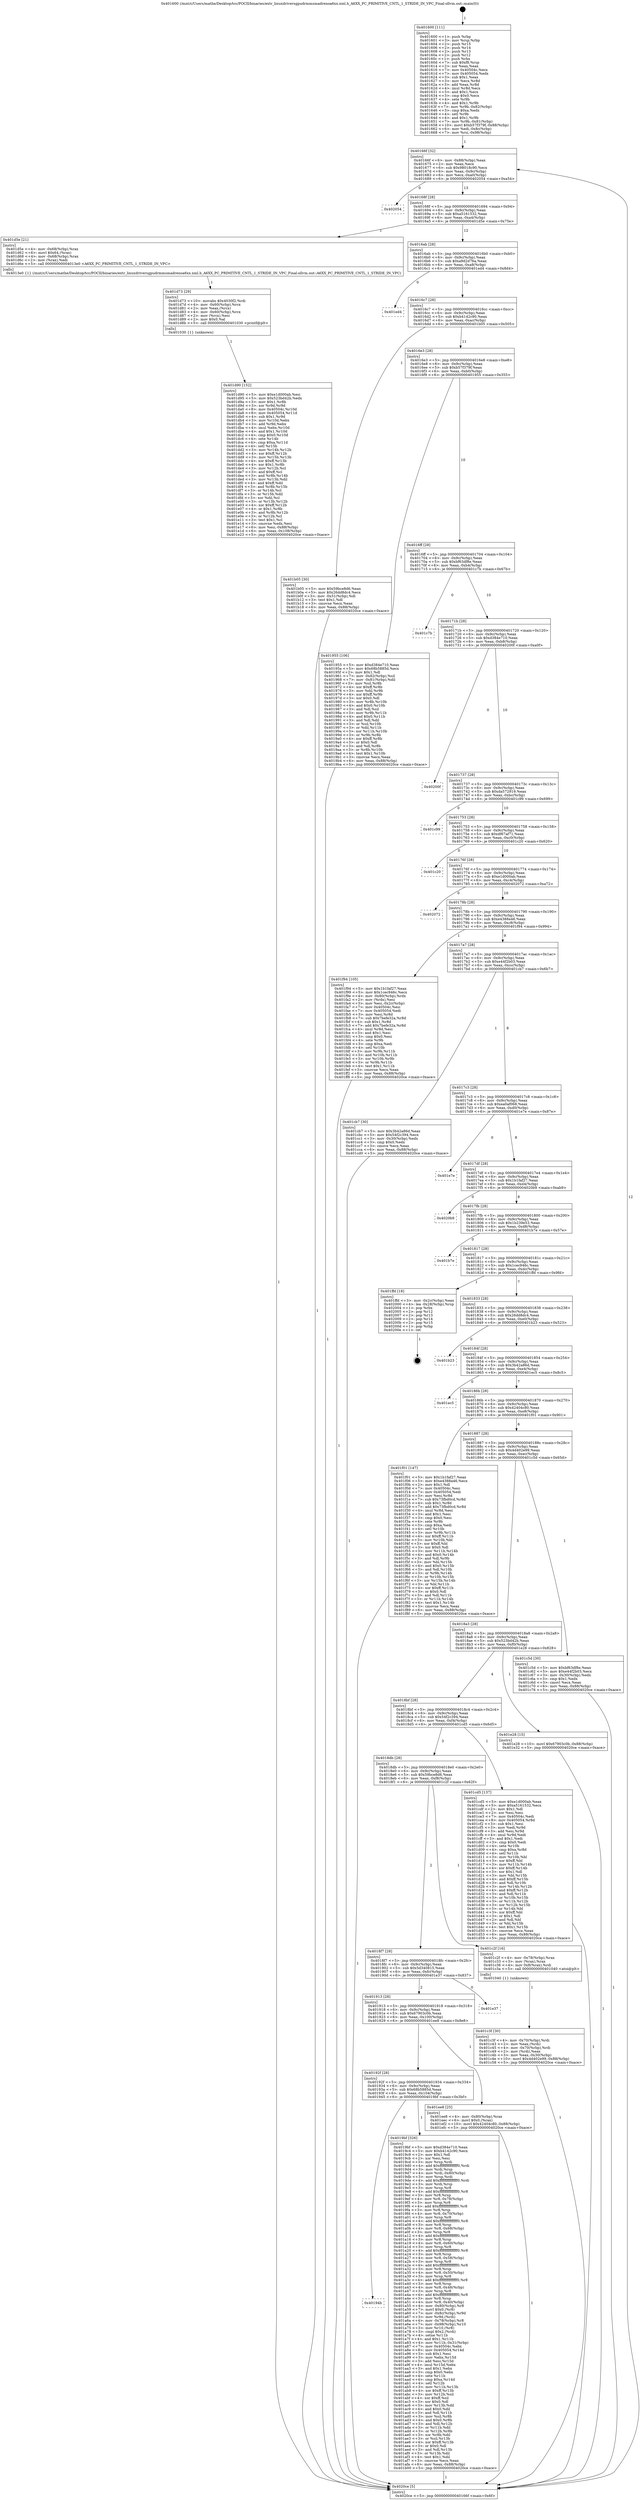digraph "0x401600" {
  label = "0x401600 (/mnt/c/Users/mathe/Desktop/tcc/POCII/binaries/extr_linuxdriversgpudrmmsmadrenoa6xx.xml.h_A6XX_PC_PRIMITIVE_CNTL_1_STRIDE_IN_VPC_Final-ollvm.out::main(0))"
  labelloc = "t"
  node[shape=record]

  Entry [label="",width=0.3,height=0.3,shape=circle,fillcolor=black,style=filled]
  "0x40166f" [label="{
     0x40166f [32]\l
     | [instrs]\l
     &nbsp;&nbsp;0x40166f \<+6\>: mov -0x88(%rbp),%eax\l
     &nbsp;&nbsp;0x401675 \<+2\>: mov %eax,%ecx\l
     &nbsp;&nbsp;0x401677 \<+6\>: sub $0x98018c90,%ecx\l
     &nbsp;&nbsp;0x40167d \<+6\>: mov %eax,-0x9c(%rbp)\l
     &nbsp;&nbsp;0x401683 \<+6\>: mov %ecx,-0xa0(%rbp)\l
     &nbsp;&nbsp;0x401689 \<+6\>: je 0000000000402054 \<main+0xa54\>\l
  }"]
  "0x402054" [label="{
     0x402054\l
  }", style=dashed]
  "0x40168f" [label="{
     0x40168f [28]\l
     | [instrs]\l
     &nbsp;&nbsp;0x40168f \<+5\>: jmp 0000000000401694 \<main+0x94\>\l
     &nbsp;&nbsp;0x401694 \<+6\>: mov -0x9c(%rbp),%eax\l
     &nbsp;&nbsp;0x40169a \<+5\>: sub $0xa5161532,%eax\l
     &nbsp;&nbsp;0x40169f \<+6\>: mov %eax,-0xa4(%rbp)\l
     &nbsp;&nbsp;0x4016a5 \<+6\>: je 0000000000401d5e \<main+0x75e\>\l
  }"]
  Exit [label="",width=0.3,height=0.3,shape=circle,fillcolor=black,style=filled,peripheries=2]
  "0x401d5e" [label="{
     0x401d5e [21]\l
     | [instrs]\l
     &nbsp;&nbsp;0x401d5e \<+4\>: mov -0x68(%rbp),%rax\l
     &nbsp;&nbsp;0x401d62 \<+6\>: movl $0x64,(%rax)\l
     &nbsp;&nbsp;0x401d68 \<+4\>: mov -0x68(%rbp),%rax\l
     &nbsp;&nbsp;0x401d6c \<+2\>: mov (%rax),%edi\l
     &nbsp;&nbsp;0x401d6e \<+5\>: call 00000000004013e0 \<A6XX_PC_PRIMITIVE_CNTL_1_STRIDE_IN_VPC\>\l
     | [calls]\l
     &nbsp;&nbsp;0x4013e0 \{1\} (/mnt/c/Users/mathe/Desktop/tcc/POCII/binaries/extr_linuxdriversgpudrmmsmadrenoa6xx.xml.h_A6XX_PC_PRIMITIVE_CNTL_1_STRIDE_IN_VPC_Final-ollvm.out::A6XX_PC_PRIMITIVE_CNTL_1_STRIDE_IN_VPC)\l
  }"]
  "0x4016ab" [label="{
     0x4016ab [28]\l
     | [instrs]\l
     &nbsp;&nbsp;0x4016ab \<+5\>: jmp 00000000004016b0 \<main+0xb0\>\l
     &nbsp;&nbsp;0x4016b0 \<+6\>: mov -0x9c(%rbp),%eax\l
     &nbsp;&nbsp;0x4016b6 \<+5\>: sub $0xa9d2d76a,%eax\l
     &nbsp;&nbsp;0x4016bb \<+6\>: mov %eax,-0xa8(%rbp)\l
     &nbsp;&nbsp;0x4016c1 \<+6\>: je 0000000000401ed4 \<main+0x8d4\>\l
  }"]
  "0x401d90" [label="{
     0x401d90 [152]\l
     | [instrs]\l
     &nbsp;&nbsp;0x401d90 \<+5\>: mov $0xe1d000ab,%esi\l
     &nbsp;&nbsp;0x401d95 \<+5\>: mov $0x523bd42b,%edx\l
     &nbsp;&nbsp;0x401d9a \<+3\>: mov $0x1,%r8b\l
     &nbsp;&nbsp;0x401d9d \<+3\>: xor %r9d,%r9d\l
     &nbsp;&nbsp;0x401da0 \<+8\>: mov 0x40504c,%r10d\l
     &nbsp;&nbsp;0x401da8 \<+8\>: mov 0x405054,%r11d\l
     &nbsp;&nbsp;0x401db0 \<+4\>: sub $0x1,%r9d\l
     &nbsp;&nbsp;0x401db4 \<+3\>: mov %r10d,%ebx\l
     &nbsp;&nbsp;0x401db7 \<+3\>: add %r9d,%ebx\l
     &nbsp;&nbsp;0x401dba \<+4\>: imul %ebx,%r10d\l
     &nbsp;&nbsp;0x401dbe \<+4\>: and $0x1,%r10d\l
     &nbsp;&nbsp;0x401dc2 \<+4\>: cmp $0x0,%r10d\l
     &nbsp;&nbsp;0x401dc6 \<+4\>: sete %r14b\l
     &nbsp;&nbsp;0x401dca \<+4\>: cmp $0xa,%r11d\l
     &nbsp;&nbsp;0x401dce \<+4\>: setl %r15b\l
     &nbsp;&nbsp;0x401dd2 \<+3\>: mov %r14b,%r12b\l
     &nbsp;&nbsp;0x401dd5 \<+4\>: xor $0xff,%r12b\l
     &nbsp;&nbsp;0x401dd9 \<+3\>: mov %r15b,%r13b\l
     &nbsp;&nbsp;0x401ddc \<+4\>: xor $0xff,%r13b\l
     &nbsp;&nbsp;0x401de0 \<+4\>: xor $0x1,%r8b\l
     &nbsp;&nbsp;0x401de4 \<+3\>: mov %r12b,%cl\l
     &nbsp;&nbsp;0x401de7 \<+3\>: and $0xff,%cl\l
     &nbsp;&nbsp;0x401dea \<+3\>: and %r8b,%r14b\l
     &nbsp;&nbsp;0x401ded \<+3\>: mov %r13b,%dil\l
     &nbsp;&nbsp;0x401df0 \<+4\>: and $0xff,%dil\l
     &nbsp;&nbsp;0x401df4 \<+3\>: and %r8b,%r15b\l
     &nbsp;&nbsp;0x401df7 \<+3\>: or %r14b,%cl\l
     &nbsp;&nbsp;0x401dfa \<+3\>: or %r15b,%dil\l
     &nbsp;&nbsp;0x401dfd \<+3\>: xor %dil,%cl\l
     &nbsp;&nbsp;0x401e00 \<+3\>: or %r13b,%r12b\l
     &nbsp;&nbsp;0x401e03 \<+4\>: xor $0xff,%r12b\l
     &nbsp;&nbsp;0x401e07 \<+4\>: or $0x1,%r8b\l
     &nbsp;&nbsp;0x401e0b \<+3\>: and %r8b,%r12b\l
     &nbsp;&nbsp;0x401e0e \<+3\>: or %r12b,%cl\l
     &nbsp;&nbsp;0x401e11 \<+3\>: test $0x1,%cl\l
     &nbsp;&nbsp;0x401e14 \<+3\>: cmovne %edx,%esi\l
     &nbsp;&nbsp;0x401e17 \<+6\>: mov %esi,-0x88(%rbp)\l
     &nbsp;&nbsp;0x401e1d \<+6\>: mov %eax,-0x108(%rbp)\l
     &nbsp;&nbsp;0x401e23 \<+5\>: jmp 00000000004020ce \<main+0xace\>\l
  }"]
  "0x401ed4" [label="{
     0x401ed4\l
  }", style=dashed]
  "0x4016c7" [label="{
     0x4016c7 [28]\l
     | [instrs]\l
     &nbsp;&nbsp;0x4016c7 \<+5\>: jmp 00000000004016cc \<main+0xcc\>\l
     &nbsp;&nbsp;0x4016cc \<+6\>: mov -0x9c(%rbp),%eax\l
     &nbsp;&nbsp;0x4016d2 \<+5\>: sub $0xb4142c90,%eax\l
     &nbsp;&nbsp;0x4016d7 \<+6\>: mov %eax,-0xac(%rbp)\l
     &nbsp;&nbsp;0x4016dd \<+6\>: je 0000000000401b05 \<main+0x505\>\l
  }"]
  "0x401d73" [label="{
     0x401d73 [29]\l
     | [instrs]\l
     &nbsp;&nbsp;0x401d73 \<+10\>: movabs $0x4030f2,%rdi\l
     &nbsp;&nbsp;0x401d7d \<+4\>: mov -0x60(%rbp),%rcx\l
     &nbsp;&nbsp;0x401d81 \<+2\>: mov %eax,(%rcx)\l
     &nbsp;&nbsp;0x401d83 \<+4\>: mov -0x60(%rbp),%rcx\l
     &nbsp;&nbsp;0x401d87 \<+2\>: mov (%rcx),%esi\l
     &nbsp;&nbsp;0x401d89 \<+2\>: mov $0x0,%al\l
     &nbsp;&nbsp;0x401d8b \<+5\>: call 0000000000401030 \<printf@plt\>\l
     | [calls]\l
     &nbsp;&nbsp;0x401030 \{1\} (unknown)\l
  }"]
  "0x401b05" [label="{
     0x401b05 [30]\l
     | [instrs]\l
     &nbsp;&nbsp;0x401b05 \<+5\>: mov $0x59bce8d6,%eax\l
     &nbsp;&nbsp;0x401b0a \<+5\>: mov $0x26dd8dc4,%ecx\l
     &nbsp;&nbsp;0x401b0f \<+3\>: mov -0x31(%rbp),%dl\l
     &nbsp;&nbsp;0x401b12 \<+3\>: test $0x1,%dl\l
     &nbsp;&nbsp;0x401b15 \<+3\>: cmovne %ecx,%eax\l
     &nbsp;&nbsp;0x401b18 \<+6\>: mov %eax,-0x88(%rbp)\l
     &nbsp;&nbsp;0x401b1e \<+5\>: jmp 00000000004020ce \<main+0xace\>\l
  }"]
  "0x4016e3" [label="{
     0x4016e3 [28]\l
     | [instrs]\l
     &nbsp;&nbsp;0x4016e3 \<+5\>: jmp 00000000004016e8 \<main+0xe8\>\l
     &nbsp;&nbsp;0x4016e8 \<+6\>: mov -0x9c(%rbp),%eax\l
     &nbsp;&nbsp;0x4016ee \<+5\>: sub $0xb57f379f,%eax\l
     &nbsp;&nbsp;0x4016f3 \<+6\>: mov %eax,-0xb0(%rbp)\l
     &nbsp;&nbsp;0x4016f9 \<+6\>: je 0000000000401955 \<main+0x355\>\l
  }"]
  "0x401c3f" [label="{
     0x401c3f [30]\l
     | [instrs]\l
     &nbsp;&nbsp;0x401c3f \<+4\>: mov -0x70(%rbp),%rdi\l
     &nbsp;&nbsp;0x401c43 \<+2\>: mov %eax,(%rdi)\l
     &nbsp;&nbsp;0x401c45 \<+4\>: mov -0x70(%rbp),%rdi\l
     &nbsp;&nbsp;0x401c49 \<+2\>: mov (%rdi),%eax\l
     &nbsp;&nbsp;0x401c4b \<+3\>: mov %eax,-0x30(%rbp)\l
     &nbsp;&nbsp;0x401c4e \<+10\>: movl $0x4d402e99,-0x88(%rbp)\l
     &nbsp;&nbsp;0x401c58 \<+5\>: jmp 00000000004020ce \<main+0xace\>\l
  }"]
  "0x401955" [label="{
     0x401955 [106]\l
     | [instrs]\l
     &nbsp;&nbsp;0x401955 \<+5\>: mov $0xd384e710,%eax\l
     &nbsp;&nbsp;0x40195a \<+5\>: mov $0x68b5885d,%ecx\l
     &nbsp;&nbsp;0x40195f \<+2\>: mov $0x1,%dl\l
     &nbsp;&nbsp;0x401961 \<+7\>: mov -0x82(%rbp),%sil\l
     &nbsp;&nbsp;0x401968 \<+7\>: mov -0x81(%rbp),%dil\l
     &nbsp;&nbsp;0x40196f \<+3\>: mov %sil,%r8b\l
     &nbsp;&nbsp;0x401972 \<+4\>: xor $0xff,%r8b\l
     &nbsp;&nbsp;0x401976 \<+3\>: mov %dil,%r9b\l
     &nbsp;&nbsp;0x401979 \<+4\>: xor $0xff,%r9b\l
     &nbsp;&nbsp;0x40197d \<+3\>: xor $0x0,%dl\l
     &nbsp;&nbsp;0x401980 \<+3\>: mov %r8b,%r10b\l
     &nbsp;&nbsp;0x401983 \<+4\>: and $0x0,%r10b\l
     &nbsp;&nbsp;0x401987 \<+3\>: and %dl,%sil\l
     &nbsp;&nbsp;0x40198a \<+3\>: mov %r9b,%r11b\l
     &nbsp;&nbsp;0x40198d \<+4\>: and $0x0,%r11b\l
     &nbsp;&nbsp;0x401991 \<+3\>: and %dl,%dil\l
     &nbsp;&nbsp;0x401994 \<+3\>: or %sil,%r10b\l
     &nbsp;&nbsp;0x401997 \<+3\>: or %dil,%r11b\l
     &nbsp;&nbsp;0x40199a \<+3\>: xor %r11b,%r10b\l
     &nbsp;&nbsp;0x40199d \<+3\>: or %r9b,%r8b\l
     &nbsp;&nbsp;0x4019a0 \<+4\>: xor $0xff,%r8b\l
     &nbsp;&nbsp;0x4019a4 \<+3\>: or $0x0,%dl\l
     &nbsp;&nbsp;0x4019a7 \<+3\>: and %dl,%r8b\l
     &nbsp;&nbsp;0x4019aa \<+3\>: or %r8b,%r10b\l
     &nbsp;&nbsp;0x4019ad \<+4\>: test $0x1,%r10b\l
     &nbsp;&nbsp;0x4019b1 \<+3\>: cmovne %ecx,%eax\l
     &nbsp;&nbsp;0x4019b4 \<+6\>: mov %eax,-0x88(%rbp)\l
     &nbsp;&nbsp;0x4019ba \<+5\>: jmp 00000000004020ce \<main+0xace\>\l
  }"]
  "0x4016ff" [label="{
     0x4016ff [28]\l
     | [instrs]\l
     &nbsp;&nbsp;0x4016ff \<+5\>: jmp 0000000000401704 \<main+0x104\>\l
     &nbsp;&nbsp;0x401704 \<+6\>: mov -0x9c(%rbp),%eax\l
     &nbsp;&nbsp;0x40170a \<+5\>: sub $0xbf63df8e,%eax\l
     &nbsp;&nbsp;0x40170f \<+6\>: mov %eax,-0xb4(%rbp)\l
     &nbsp;&nbsp;0x401715 \<+6\>: je 0000000000401c7b \<main+0x67b\>\l
  }"]
  "0x4020ce" [label="{
     0x4020ce [5]\l
     | [instrs]\l
     &nbsp;&nbsp;0x4020ce \<+5\>: jmp 000000000040166f \<main+0x6f\>\l
  }"]
  "0x401600" [label="{
     0x401600 [111]\l
     | [instrs]\l
     &nbsp;&nbsp;0x401600 \<+1\>: push %rbp\l
     &nbsp;&nbsp;0x401601 \<+3\>: mov %rsp,%rbp\l
     &nbsp;&nbsp;0x401604 \<+2\>: push %r15\l
     &nbsp;&nbsp;0x401606 \<+2\>: push %r14\l
     &nbsp;&nbsp;0x401608 \<+2\>: push %r13\l
     &nbsp;&nbsp;0x40160a \<+2\>: push %r12\l
     &nbsp;&nbsp;0x40160c \<+1\>: push %rbx\l
     &nbsp;&nbsp;0x40160d \<+7\>: sub $0xf8,%rsp\l
     &nbsp;&nbsp;0x401614 \<+2\>: xor %eax,%eax\l
     &nbsp;&nbsp;0x401616 \<+7\>: mov 0x40504c,%ecx\l
     &nbsp;&nbsp;0x40161d \<+7\>: mov 0x405054,%edx\l
     &nbsp;&nbsp;0x401624 \<+3\>: sub $0x1,%eax\l
     &nbsp;&nbsp;0x401627 \<+3\>: mov %ecx,%r8d\l
     &nbsp;&nbsp;0x40162a \<+3\>: add %eax,%r8d\l
     &nbsp;&nbsp;0x40162d \<+4\>: imul %r8d,%ecx\l
     &nbsp;&nbsp;0x401631 \<+3\>: and $0x1,%ecx\l
     &nbsp;&nbsp;0x401634 \<+3\>: cmp $0x0,%ecx\l
     &nbsp;&nbsp;0x401637 \<+4\>: sete %r9b\l
     &nbsp;&nbsp;0x40163b \<+4\>: and $0x1,%r9b\l
     &nbsp;&nbsp;0x40163f \<+7\>: mov %r9b,-0x82(%rbp)\l
     &nbsp;&nbsp;0x401646 \<+3\>: cmp $0xa,%edx\l
     &nbsp;&nbsp;0x401649 \<+4\>: setl %r9b\l
     &nbsp;&nbsp;0x40164d \<+4\>: and $0x1,%r9b\l
     &nbsp;&nbsp;0x401651 \<+7\>: mov %r9b,-0x81(%rbp)\l
     &nbsp;&nbsp;0x401658 \<+10\>: movl $0xb57f379f,-0x88(%rbp)\l
     &nbsp;&nbsp;0x401662 \<+6\>: mov %edi,-0x8c(%rbp)\l
     &nbsp;&nbsp;0x401668 \<+7\>: mov %rsi,-0x98(%rbp)\l
  }"]
  "0x40194b" [label="{
     0x40194b\l
  }", style=dashed]
  "0x401c7b" [label="{
     0x401c7b\l
  }", style=dashed]
  "0x40171b" [label="{
     0x40171b [28]\l
     | [instrs]\l
     &nbsp;&nbsp;0x40171b \<+5\>: jmp 0000000000401720 \<main+0x120\>\l
     &nbsp;&nbsp;0x401720 \<+6\>: mov -0x9c(%rbp),%eax\l
     &nbsp;&nbsp;0x401726 \<+5\>: sub $0xd384e710,%eax\l
     &nbsp;&nbsp;0x40172b \<+6\>: mov %eax,-0xb8(%rbp)\l
     &nbsp;&nbsp;0x401731 \<+6\>: je 000000000040200f \<main+0xa0f\>\l
  }"]
  "0x4019bf" [label="{
     0x4019bf [326]\l
     | [instrs]\l
     &nbsp;&nbsp;0x4019bf \<+5\>: mov $0xd384e710,%eax\l
     &nbsp;&nbsp;0x4019c4 \<+5\>: mov $0xb4142c90,%ecx\l
     &nbsp;&nbsp;0x4019c9 \<+2\>: mov $0x1,%dl\l
     &nbsp;&nbsp;0x4019cb \<+2\>: xor %esi,%esi\l
     &nbsp;&nbsp;0x4019cd \<+3\>: mov %rsp,%rdi\l
     &nbsp;&nbsp;0x4019d0 \<+4\>: add $0xfffffffffffffff0,%rdi\l
     &nbsp;&nbsp;0x4019d4 \<+3\>: mov %rdi,%rsp\l
     &nbsp;&nbsp;0x4019d7 \<+4\>: mov %rdi,-0x80(%rbp)\l
     &nbsp;&nbsp;0x4019db \<+3\>: mov %rsp,%rdi\l
     &nbsp;&nbsp;0x4019de \<+4\>: add $0xfffffffffffffff0,%rdi\l
     &nbsp;&nbsp;0x4019e2 \<+3\>: mov %rdi,%rsp\l
     &nbsp;&nbsp;0x4019e5 \<+3\>: mov %rsp,%r8\l
     &nbsp;&nbsp;0x4019e8 \<+4\>: add $0xfffffffffffffff0,%r8\l
     &nbsp;&nbsp;0x4019ec \<+3\>: mov %r8,%rsp\l
     &nbsp;&nbsp;0x4019ef \<+4\>: mov %r8,-0x78(%rbp)\l
     &nbsp;&nbsp;0x4019f3 \<+3\>: mov %rsp,%r8\l
     &nbsp;&nbsp;0x4019f6 \<+4\>: add $0xfffffffffffffff0,%r8\l
     &nbsp;&nbsp;0x4019fa \<+3\>: mov %r8,%rsp\l
     &nbsp;&nbsp;0x4019fd \<+4\>: mov %r8,-0x70(%rbp)\l
     &nbsp;&nbsp;0x401a01 \<+3\>: mov %rsp,%r8\l
     &nbsp;&nbsp;0x401a04 \<+4\>: add $0xfffffffffffffff0,%r8\l
     &nbsp;&nbsp;0x401a08 \<+3\>: mov %r8,%rsp\l
     &nbsp;&nbsp;0x401a0b \<+4\>: mov %r8,-0x68(%rbp)\l
     &nbsp;&nbsp;0x401a0f \<+3\>: mov %rsp,%r8\l
     &nbsp;&nbsp;0x401a12 \<+4\>: add $0xfffffffffffffff0,%r8\l
     &nbsp;&nbsp;0x401a16 \<+3\>: mov %r8,%rsp\l
     &nbsp;&nbsp;0x401a19 \<+4\>: mov %r8,-0x60(%rbp)\l
     &nbsp;&nbsp;0x401a1d \<+3\>: mov %rsp,%r8\l
     &nbsp;&nbsp;0x401a20 \<+4\>: add $0xfffffffffffffff0,%r8\l
     &nbsp;&nbsp;0x401a24 \<+3\>: mov %r8,%rsp\l
     &nbsp;&nbsp;0x401a27 \<+4\>: mov %r8,-0x58(%rbp)\l
     &nbsp;&nbsp;0x401a2b \<+3\>: mov %rsp,%r8\l
     &nbsp;&nbsp;0x401a2e \<+4\>: add $0xfffffffffffffff0,%r8\l
     &nbsp;&nbsp;0x401a32 \<+3\>: mov %r8,%rsp\l
     &nbsp;&nbsp;0x401a35 \<+4\>: mov %r8,-0x50(%rbp)\l
     &nbsp;&nbsp;0x401a39 \<+3\>: mov %rsp,%r8\l
     &nbsp;&nbsp;0x401a3c \<+4\>: add $0xfffffffffffffff0,%r8\l
     &nbsp;&nbsp;0x401a40 \<+3\>: mov %r8,%rsp\l
     &nbsp;&nbsp;0x401a43 \<+4\>: mov %r8,-0x48(%rbp)\l
     &nbsp;&nbsp;0x401a47 \<+3\>: mov %rsp,%r8\l
     &nbsp;&nbsp;0x401a4a \<+4\>: add $0xfffffffffffffff0,%r8\l
     &nbsp;&nbsp;0x401a4e \<+3\>: mov %r8,%rsp\l
     &nbsp;&nbsp;0x401a51 \<+4\>: mov %r8,-0x40(%rbp)\l
     &nbsp;&nbsp;0x401a55 \<+4\>: mov -0x80(%rbp),%r8\l
     &nbsp;&nbsp;0x401a59 \<+7\>: movl $0x0,(%r8)\l
     &nbsp;&nbsp;0x401a60 \<+7\>: mov -0x8c(%rbp),%r9d\l
     &nbsp;&nbsp;0x401a67 \<+3\>: mov %r9d,(%rdi)\l
     &nbsp;&nbsp;0x401a6a \<+4\>: mov -0x78(%rbp),%r8\l
     &nbsp;&nbsp;0x401a6e \<+7\>: mov -0x98(%rbp),%r10\l
     &nbsp;&nbsp;0x401a75 \<+3\>: mov %r10,(%r8)\l
     &nbsp;&nbsp;0x401a78 \<+3\>: cmpl $0x2,(%rdi)\l
     &nbsp;&nbsp;0x401a7b \<+4\>: setne %r11b\l
     &nbsp;&nbsp;0x401a7f \<+4\>: and $0x1,%r11b\l
     &nbsp;&nbsp;0x401a83 \<+4\>: mov %r11b,-0x31(%rbp)\l
     &nbsp;&nbsp;0x401a87 \<+7\>: mov 0x40504c,%ebx\l
     &nbsp;&nbsp;0x401a8e \<+8\>: mov 0x405054,%r14d\l
     &nbsp;&nbsp;0x401a96 \<+3\>: sub $0x1,%esi\l
     &nbsp;&nbsp;0x401a99 \<+3\>: mov %ebx,%r15d\l
     &nbsp;&nbsp;0x401a9c \<+3\>: add %esi,%r15d\l
     &nbsp;&nbsp;0x401a9f \<+4\>: imul %r15d,%ebx\l
     &nbsp;&nbsp;0x401aa3 \<+3\>: and $0x1,%ebx\l
     &nbsp;&nbsp;0x401aa6 \<+3\>: cmp $0x0,%ebx\l
     &nbsp;&nbsp;0x401aa9 \<+4\>: sete %r11b\l
     &nbsp;&nbsp;0x401aad \<+4\>: cmp $0xa,%r14d\l
     &nbsp;&nbsp;0x401ab1 \<+4\>: setl %r12b\l
     &nbsp;&nbsp;0x401ab5 \<+3\>: mov %r11b,%r13b\l
     &nbsp;&nbsp;0x401ab8 \<+4\>: xor $0xff,%r13b\l
     &nbsp;&nbsp;0x401abc \<+3\>: mov %r12b,%sil\l
     &nbsp;&nbsp;0x401abf \<+4\>: xor $0xff,%sil\l
     &nbsp;&nbsp;0x401ac3 \<+3\>: xor $0x0,%dl\l
     &nbsp;&nbsp;0x401ac6 \<+3\>: mov %r13b,%dil\l
     &nbsp;&nbsp;0x401ac9 \<+4\>: and $0x0,%dil\l
     &nbsp;&nbsp;0x401acd \<+3\>: and %dl,%r11b\l
     &nbsp;&nbsp;0x401ad0 \<+3\>: mov %sil,%r8b\l
     &nbsp;&nbsp;0x401ad3 \<+4\>: and $0x0,%r8b\l
     &nbsp;&nbsp;0x401ad7 \<+3\>: and %dl,%r12b\l
     &nbsp;&nbsp;0x401ada \<+3\>: or %r11b,%dil\l
     &nbsp;&nbsp;0x401add \<+3\>: or %r12b,%r8b\l
     &nbsp;&nbsp;0x401ae0 \<+3\>: xor %r8b,%dil\l
     &nbsp;&nbsp;0x401ae3 \<+3\>: or %sil,%r13b\l
     &nbsp;&nbsp;0x401ae6 \<+4\>: xor $0xff,%r13b\l
     &nbsp;&nbsp;0x401aea \<+3\>: or $0x0,%dl\l
     &nbsp;&nbsp;0x401aed \<+3\>: and %dl,%r13b\l
     &nbsp;&nbsp;0x401af0 \<+3\>: or %r13b,%dil\l
     &nbsp;&nbsp;0x401af3 \<+4\>: test $0x1,%dil\l
     &nbsp;&nbsp;0x401af7 \<+3\>: cmovne %ecx,%eax\l
     &nbsp;&nbsp;0x401afa \<+6\>: mov %eax,-0x88(%rbp)\l
     &nbsp;&nbsp;0x401b00 \<+5\>: jmp 00000000004020ce \<main+0xace\>\l
  }"]
  "0x40200f" [label="{
     0x40200f\l
  }", style=dashed]
  "0x401737" [label="{
     0x401737 [28]\l
     | [instrs]\l
     &nbsp;&nbsp;0x401737 \<+5\>: jmp 000000000040173c \<main+0x13c\>\l
     &nbsp;&nbsp;0x40173c \<+6\>: mov -0x9c(%rbp),%eax\l
     &nbsp;&nbsp;0x401742 \<+5\>: sub $0xda572919,%eax\l
     &nbsp;&nbsp;0x401747 \<+6\>: mov %eax,-0xbc(%rbp)\l
     &nbsp;&nbsp;0x40174d \<+6\>: je 0000000000401c99 \<main+0x699\>\l
  }"]
  "0x40192f" [label="{
     0x40192f [28]\l
     | [instrs]\l
     &nbsp;&nbsp;0x40192f \<+5\>: jmp 0000000000401934 \<main+0x334\>\l
     &nbsp;&nbsp;0x401934 \<+6\>: mov -0x9c(%rbp),%eax\l
     &nbsp;&nbsp;0x40193a \<+5\>: sub $0x68b5885d,%eax\l
     &nbsp;&nbsp;0x40193f \<+6\>: mov %eax,-0x104(%rbp)\l
     &nbsp;&nbsp;0x401945 \<+6\>: je 00000000004019bf \<main+0x3bf\>\l
  }"]
  "0x401c99" [label="{
     0x401c99\l
  }", style=dashed]
  "0x401753" [label="{
     0x401753 [28]\l
     | [instrs]\l
     &nbsp;&nbsp;0x401753 \<+5\>: jmp 0000000000401758 \<main+0x158\>\l
     &nbsp;&nbsp;0x401758 \<+6\>: mov -0x9c(%rbp),%eax\l
     &nbsp;&nbsp;0x40175e \<+5\>: sub $0xdf67af71,%eax\l
     &nbsp;&nbsp;0x401763 \<+6\>: mov %eax,-0xc0(%rbp)\l
     &nbsp;&nbsp;0x401769 \<+6\>: je 0000000000401c20 \<main+0x620\>\l
  }"]
  "0x401ee8" [label="{
     0x401ee8 [25]\l
     | [instrs]\l
     &nbsp;&nbsp;0x401ee8 \<+4\>: mov -0x80(%rbp),%rax\l
     &nbsp;&nbsp;0x401eec \<+6\>: movl $0x0,(%rax)\l
     &nbsp;&nbsp;0x401ef2 \<+10\>: movl $0x42404c80,-0x88(%rbp)\l
     &nbsp;&nbsp;0x401efc \<+5\>: jmp 00000000004020ce \<main+0xace\>\l
  }"]
  "0x401c20" [label="{
     0x401c20\l
  }", style=dashed]
  "0x40176f" [label="{
     0x40176f [28]\l
     | [instrs]\l
     &nbsp;&nbsp;0x40176f \<+5\>: jmp 0000000000401774 \<main+0x174\>\l
     &nbsp;&nbsp;0x401774 \<+6\>: mov -0x9c(%rbp),%eax\l
     &nbsp;&nbsp;0x40177a \<+5\>: sub $0xe1d000ab,%eax\l
     &nbsp;&nbsp;0x40177f \<+6\>: mov %eax,-0xc4(%rbp)\l
     &nbsp;&nbsp;0x401785 \<+6\>: je 0000000000402072 \<main+0xa72\>\l
  }"]
  "0x401913" [label="{
     0x401913 [28]\l
     | [instrs]\l
     &nbsp;&nbsp;0x401913 \<+5\>: jmp 0000000000401918 \<main+0x318\>\l
     &nbsp;&nbsp;0x401918 \<+6\>: mov -0x9c(%rbp),%eax\l
     &nbsp;&nbsp;0x40191e \<+5\>: sub $0x67903c0b,%eax\l
     &nbsp;&nbsp;0x401923 \<+6\>: mov %eax,-0x100(%rbp)\l
     &nbsp;&nbsp;0x401929 \<+6\>: je 0000000000401ee8 \<main+0x8e8\>\l
  }"]
  "0x402072" [label="{
     0x402072\l
  }", style=dashed]
  "0x40178b" [label="{
     0x40178b [28]\l
     | [instrs]\l
     &nbsp;&nbsp;0x40178b \<+5\>: jmp 0000000000401790 \<main+0x190\>\l
     &nbsp;&nbsp;0x401790 \<+6\>: mov -0x9c(%rbp),%eax\l
     &nbsp;&nbsp;0x401796 \<+5\>: sub $0xe4388a46,%eax\l
     &nbsp;&nbsp;0x40179b \<+6\>: mov %eax,-0xc8(%rbp)\l
     &nbsp;&nbsp;0x4017a1 \<+6\>: je 0000000000401f94 \<main+0x994\>\l
  }"]
  "0x401e37" [label="{
     0x401e37\l
  }", style=dashed]
  "0x401f94" [label="{
     0x401f94 [105]\l
     | [instrs]\l
     &nbsp;&nbsp;0x401f94 \<+5\>: mov $0x1b1faf27,%eax\l
     &nbsp;&nbsp;0x401f99 \<+5\>: mov $0x1cec946c,%ecx\l
     &nbsp;&nbsp;0x401f9e \<+4\>: mov -0x80(%rbp),%rdx\l
     &nbsp;&nbsp;0x401fa2 \<+2\>: mov (%rdx),%esi\l
     &nbsp;&nbsp;0x401fa4 \<+3\>: mov %esi,-0x2c(%rbp)\l
     &nbsp;&nbsp;0x401fa7 \<+7\>: mov 0x40504c,%esi\l
     &nbsp;&nbsp;0x401fae \<+7\>: mov 0x405054,%edi\l
     &nbsp;&nbsp;0x401fb5 \<+3\>: mov %esi,%r8d\l
     &nbsp;&nbsp;0x401fb8 \<+7\>: sub $0x7befe32a,%r8d\l
     &nbsp;&nbsp;0x401fbf \<+4\>: sub $0x1,%r8d\l
     &nbsp;&nbsp;0x401fc3 \<+7\>: add $0x7befe32a,%r8d\l
     &nbsp;&nbsp;0x401fca \<+4\>: imul %r8d,%esi\l
     &nbsp;&nbsp;0x401fce \<+3\>: and $0x1,%esi\l
     &nbsp;&nbsp;0x401fd1 \<+3\>: cmp $0x0,%esi\l
     &nbsp;&nbsp;0x401fd4 \<+4\>: sete %r9b\l
     &nbsp;&nbsp;0x401fd8 \<+3\>: cmp $0xa,%edi\l
     &nbsp;&nbsp;0x401fdb \<+4\>: setl %r10b\l
     &nbsp;&nbsp;0x401fdf \<+3\>: mov %r9b,%r11b\l
     &nbsp;&nbsp;0x401fe2 \<+3\>: and %r10b,%r11b\l
     &nbsp;&nbsp;0x401fe5 \<+3\>: xor %r10b,%r9b\l
     &nbsp;&nbsp;0x401fe8 \<+3\>: or %r9b,%r11b\l
     &nbsp;&nbsp;0x401feb \<+4\>: test $0x1,%r11b\l
     &nbsp;&nbsp;0x401fef \<+3\>: cmovne %ecx,%eax\l
     &nbsp;&nbsp;0x401ff2 \<+6\>: mov %eax,-0x88(%rbp)\l
     &nbsp;&nbsp;0x401ff8 \<+5\>: jmp 00000000004020ce \<main+0xace\>\l
  }"]
  "0x4017a7" [label="{
     0x4017a7 [28]\l
     | [instrs]\l
     &nbsp;&nbsp;0x4017a7 \<+5\>: jmp 00000000004017ac \<main+0x1ac\>\l
     &nbsp;&nbsp;0x4017ac \<+6\>: mov -0x9c(%rbp),%eax\l
     &nbsp;&nbsp;0x4017b2 \<+5\>: sub $0xe44f2b03,%eax\l
     &nbsp;&nbsp;0x4017b7 \<+6\>: mov %eax,-0xcc(%rbp)\l
     &nbsp;&nbsp;0x4017bd \<+6\>: je 0000000000401cb7 \<main+0x6b7\>\l
  }"]
  "0x4018f7" [label="{
     0x4018f7 [28]\l
     | [instrs]\l
     &nbsp;&nbsp;0x4018f7 \<+5\>: jmp 00000000004018fc \<main+0x2fc\>\l
     &nbsp;&nbsp;0x4018fc \<+6\>: mov -0x9c(%rbp),%eax\l
     &nbsp;&nbsp;0x401902 \<+5\>: sub $0x5d340815,%eax\l
     &nbsp;&nbsp;0x401907 \<+6\>: mov %eax,-0xfc(%rbp)\l
     &nbsp;&nbsp;0x40190d \<+6\>: je 0000000000401e37 \<main+0x837\>\l
  }"]
  "0x401cb7" [label="{
     0x401cb7 [30]\l
     | [instrs]\l
     &nbsp;&nbsp;0x401cb7 \<+5\>: mov $0x3b42a86d,%eax\l
     &nbsp;&nbsp;0x401cbc \<+5\>: mov $0x54f2c394,%ecx\l
     &nbsp;&nbsp;0x401cc1 \<+3\>: mov -0x30(%rbp),%edx\l
     &nbsp;&nbsp;0x401cc4 \<+3\>: cmp $0x0,%edx\l
     &nbsp;&nbsp;0x401cc7 \<+3\>: cmove %ecx,%eax\l
     &nbsp;&nbsp;0x401cca \<+6\>: mov %eax,-0x88(%rbp)\l
     &nbsp;&nbsp;0x401cd0 \<+5\>: jmp 00000000004020ce \<main+0xace\>\l
  }"]
  "0x4017c3" [label="{
     0x4017c3 [28]\l
     | [instrs]\l
     &nbsp;&nbsp;0x4017c3 \<+5\>: jmp 00000000004017c8 \<main+0x1c8\>\l
     &nbsp;&nbsp;0x4017c8 \<+6\>: mov -0x9c(%rbp),%eax\l
     &nbsp;&nbsp;0x4017ce \<+5\>: sub $0xea0af068,%eax\l
     &nbsp;&nbsp;0x4017d3 \<+6\>: mov %eax,-0xd0(%rbp)\l
     &nbsp;&nbsp;0x4017d9 \<+6\>: je 0000000000401e7e \<main+0x87e\>\l
  }"]
  "0x401c2f" [label="{
     0x401c2f [16]\l
     | [instrs]\l
     &nbsp;&nbsp;0x401c2f \<+4\>: mov -0x78(%rbp),%rax\l
     &nbsp;&nbsp;0x401c33 \<+3\>: mov (%rax),%rax\l
     &nbsp;&nbsp;0x401c36 \<+4\>: mov 0x8(%rax),%rdi\l
     &nbsp;&nbsp;0x401c3a \<+5\>: call 0000000000401040 \<atoi@plt\>\l
     | [calls]\l
     &nbsp;&nbsp;0x401040 \{1\} (unknown)\l
  }"]
  "0x401e7e" [label="{
     0x401e7e\l
  }", style=dashed]
  "0x4017df" [label="{
     0x4017df [28]\l
     | [instrs]\l
     &nbsp;&nbsp;0x4017df \<+5\>: jmp 00000000004017e4 \<main+0x1e4\>\l
     &nbsp;&nbsp;0x4017e4 \<+6\>: mov -0x9c(%rbp),%eax\l
     &nbsp;&nbsp;0x4017ea \<+5\>: sub $0x1b1faf27,%eax\l
     &nbsp;&nbsp;0x4017ef \<+6\>: mov %eax,-0xd4(%rbp)\l
     &nbsp;&nbsp;0x4017f5 \<+6\>: je 00000000004020b9 \<main+0xab9\>\l
  }"]
  "0x4018db" [label="{
     0x4018db [28]\l
     | [instrs]\l
     &nbsp;&nbsp;0x4018db \<+5\>: jmp 00000000004018e0 \<main+0x2e0\>\l
     &nbsp;&nbsp;0x4018e0 \<+6\>: mov -0x9c(%rbp),%eax\l
     &nbsp;&nbsp;0x4018e6 \<+5\>: sub $0x59bce8d6,%eax\l
     &nbsp;&nbsp;0x4018eb \<+6\>: mov %eax,-0xf8(%rbp)\l
     &nbsp;&nbsp;0x4018f1 \<+6\>: je 0000000000401c2f \<main+0x62f\>\l
  }"]
  "0x4020b9" [label="{
     0x4020b9\l
  }", style=dashed]
  "0x4017fb" [label="{
     0x4017fb [28]\l
     | [instrs]\l
     &nbsp;&nbsp;0x4017fb \<+5\>: jmp 0000000000401800 \<main+0x200\>\l
     &nbsp;&nbsp;0x401800 \<+6\>: mov -0x9c(%rbp),%eax\l
     &nbsp;&nbsp;0x401806 \<+5\>: sub $0x1b239e53,%eax\l
     &nbsp;&nbsp;0x40180b \<+6\>: mov %eax,-0xd8(%rbp)\l
     &nbsp;&nbsp;0x401811 \<+6\>: je 0000000000401b7e \<main+0x57e\>\l
  }"]
  "0x401cd5" [label="{
     0x401cd5 [137]\l
     | [instrs]\l
     &nbsp;&nbsp;0x401cd5 \<+5\>: mov $0xe1d000ab,%eax\l
     &nbsp;&nbsp;0x401cda \<+5\>: mov $0xa5161532,%ecx\l
     &nbsp;&nbsp;0x401cdf \<+2\>: mov $0x1,%dl\l
     &nbsp;&nbsp;0x401ce1 \<+2\>: xor %esi,%esi\l
     &nbsp;&nbsp;0x401ce3 \<+7\>: mov 0x40504c,%edi\l
     &nbsp;&nbsp;0x401cea \<+8\>: mov 0x405054,%r8d\l
     &nbsp;&nbsp;0x401cf2 \<+3\>: sub $0x1,%esi\l
     &nbsp;&nbsp;0x401cf5 \<+3\>: mov %edi,%r9d\l
     &nbsp;&nbsp;0x401cf8 \<+3\>: add %esi,%r9d\l
     &nbsp;&nbsp;0x401cfb \<+4\>: imul %r9d,%edi\l
     &nbsp;&nbsp;0x401cff \<+3\>: and $0x1,%edi\l
     &nbsp;&nbsp;0x401d02 \<+3\>: cmp $0x0,%edi\l
     &nbsp;&nbsp;0x401d05 \<+4\>: sete %r10b\l
     &nbsp;&nbsp;0x401d09 \<+4\>: cmp $0xa,%r8d\l
     &nbsp;&nbsp;0x401d0d \<+4\>: setl %r11b\l
     &nbsp;&nbsp;0x401d11 \<+3\>: mov %r10b,%bl\l
     &nbsp;&nbsp;0x401d14 \<+3\>: xor $0xff,%bl\l
     &nbsp;&nbsp;0x401d17 \<+3\>: mov %r11b,%r14b\l
     &nbsp;&nbsp;0x401d1a \<+4\>: xor $0xff,%r14b\l
     &nbsp;&nbsp;0x401d1e \<+3\>: xor $0x1,%dl\l
     &nbsp;&nbsp;0x401d21 \<+3\>: mov %bl,%r15b\l
     &nbsp;&nbsp;0x401d24 \<+4\>: and $0xff,%r15b\l
     &nbsp;&nbsp;0x401d28 \<+3\>: and %dl,%r10b\l
     &nbsp;&nbsp;0x401d2b \<+3\>: mov %r14b,%r12b\l
     &nbsp;&nbsp;0x401d2e \<+4\>: and $0xff,%r12b\l
     &nbsp;&nbsp;0x401d32 \<+3\>: and %dl,%r11b\l
     &nbsp;&nbsp;0x401d35 \<+3\>: or %r10b,%r15b\l
     &nbsp;&nbsp;0x401d38 \<+3\>: or %r11b,%r12b\l
     &nbsp;&nbsp;0x401d3b \<+3\>: xor %r12b,%r15b\l
     &nbsp;&nbsp;0x401d3e \<+3\>: or %r14b,%bl\l
     &nbsp;&nbsp;0x401d41 \<+3\>: xor $0xff,%bl\l
     &nbsp;&nbsp;0x401d44 \<+3\>: or $0x1,%dl\l
     &nbsp;&nbsp;0x401d47 \<+2\>: and %dl,%bl\l
     &nbsp;&nbsp;0x401d49 \<+3\>: or %bl,%r15b\l
     &nbsp;&nbsp;0x401d4c \<+4\>: test $0x1,%r15b\l
     &nbsp;&nbsp;0x401d50 \<+3\>: cmovne %ecx,%eax\l
     &nbsp;&nbsp;0x401d53 \<+6\>: mov %eax,-0x88(%rbp)\l
     &nbsp;&nbsp;0x401d59 \<+5\>: jmp 00000000004020ce \<main+0xace\>\l
  }"]
  "0x401b7e" [label="{
     0x401b7e\l
  }", style=dashed]
  "0x401817" [label="{
     0x401817 [28]\l
     | [instrs]\l
     &nbsp;&nbsp;0x401817 \<+5\>: jmp 000000000040181c \<main+0x21c\>\l
     &nbsp;&nbsp;0x40181c \<+6\>: mov -0x9c(%rbp),%eax\l
     &nbsp;&nbsp;0x401822 \<+5\>: sub $0x1cec946c,%eax\l
     &nbsp;&nbsp;0x401827 \<+6\>: mov %eax,-0xdc(%rbp)\l
     &nbsp;&nbsp;0x40182d \<+6\>: je 0000000000401ffd \<main+0x9fd\>\l
  }"]
  "0x4018bf" [label="{
     0x4018bf [28]\l
     | [instrs]\l
     &nbsp;&nbsp;0x4018bf \<+5\>: jmp 00000000004018c4 \<main+0x2c4\>\l
     &nbsp;&nbsp;0x4018c4 \<+6\>: mov -0x9c(%rbp),%eax\l
     &nbsp;&nbsp;0x4018ca \<+5\>: sub $0x54f2c394,%eax\l
     &nbsp;&nbsp;0x4018cf \<+6\>: mov %eax,-0xf4(%rbp)\l
     &nbsp;&nbsp;0x4018d5 \<+6\>: je 0000000000401cd5 \<main+0x6d5\>\l
  }"]
  "0x401ffd" [label="{
     0x401ffd [18]\l
     | [instrs]\l
     &nbsp;&nbsp;0x401ffd \<+3\>: mov -0x2c(%rbp),%eax\l
     &nbsp;&nbsp;0x402000 \<+4\>: lea -0x28(%rbp),%rsp\l
     &nbsp;&nbsp;0x402004 \<+1\>: pop %rbx\l
     &nbsp;&nbsp;0x402005 \<+2\>: pop %r12\l
     &nbsp;&nbsp;0x402007 \<+2\>: pop %r13\l
     &nbsp;&nbsp;0x402009 \<+2\>: pop %r14\l
     &nbsp;&nbsp;0x40200b \<+2\>: pop %r15\l
     &nbsp;&nbsp;0x40200d \<+1\>: pop %rbp\l
     &nbsp;&nbsp;0x40200e \<+1\>: ret\l
  }"]
  "0x401833" [label="{
     0x401833 [28]\l
     | [instrs]\l
     &nbsp;&nbsp;0x401833 \<+5\>: jmp 0000000000401838 \<main+0x238\>\l
     &nbsp;&nbsp;0x401838 \<+6\>: mov -0x9c(%rbp),%eax\l
     &nbsp;&nbsp;0x40183e \<+5\>: sub $0x26dd8dc4,%eax\l
     &nbsp;&nbsp;0x401843 \<+6\>: mov %eax,-0xe0(%rbp)\l
     &nbsp;&nbsp;0x401849 \<+6\>: je 0000000000401b23 \<main+0x523\>\l
  }"]
  "0x401e28" [label="{
     0x401e28 [15]\l
     | [instrs]\l
     &nbsp;&nbsp;0x401e28 \<+10\>: movl $0x67903c0b,-0x88(%rbp)\l
     &nbsp;&nbsp;0x401e32 \<+5\>: jmp 00000000004020ce \<main+0xace\>\l
  }"]
  "0x401b23" [label="{
     0x401b23\l
  }", style=dashed]
  "0x40184f" [label="{
     0x40184f [28]\l
     | [instrs]\l
     &nbsp;&nbsp;0x40184f \<+5\>: jmp 0000000000401854 \<main+0x254\>\l
     &nbsp;&nbsp;0x401854 \<+6\>: mov -0x9c(%rbp),%eax\l
     &nbsp;&nbsp;0x40185a \<+5\>: sub $0x3b42a86d,%eax\l
     &nbsp;&nbsp;0x40185f \<+6\>: mov %eax,-0xe4(%rbp)\l
     &nbsp;&nbsp;0x401865 \<+6\>: je 0000000000401ec5 \<main+0x8c5\>\l
  }"]
  "0x4018a3" [label="{
     0x4018a3 [28]\l
     | [instrs]\l
     &nbsp;&nbsp;0x4018a3 \<+5\>: jmp 00000000004018a8 \<main+0x2a8\>\l
     &nbsp;&nbsp;0x4018a8 \<+6\>: mov -0x9c(%rbp),%eax\l
     &nbsp;&nbsp;0x4018ae \<+5\>: sub $0x523bd42b,%eax\l
     &nbsp;&nbsp;0x4018b3 \<+6\>: mov %eax,-0xf0(%rbp)\l
     &nbsp;&nbsp;0x4018b9 \<+6\>: je 0000000000401e28 \<main+0x828\>\l
  }"]
  "0x401ec5" [label="{
     0x401ec5\l
  }", style=dashed]
  "0x40186b" [label="{
     0x40186b [28]\l
     | [instrs]\l
     &nbsp;&nbsp;0x40186b \<+5\>: jmp 0000000000401870 \<main+0x270\>\l
     &nbsp;&nbsp;0x401870 \<+6\>: mov -0x9c(%rbp),%eax\l
     &nbsp;&nbsp;0x401876 \<+5\>: sub $0x42404c80,%eax\l
     &nbsp;&nbsp;0x40187b \<+6\>: mov %eax,-0xe8(%rbp)\l
     &nbsp;&nbsp;0x401881 \<+6\>: je 0000000000401f01 \<main+0x901\>\l
  }"]
  "0x401c5d" [label="{
     0x401c5d [30]\l
     | [instrs]\l
     &nbsp;&nbsp;0x401c5d \<+5\>: mov $0xbf63df8e,%eax\l
     &nbsp;&nbsp;0x401c62 \<+5\>: mov $0xe44f2b03,%ecx\l
     &nbsp;&nbsp;0x401c67 \<+3\>: mov -0x30(%rbp),%edx\l
     &nbsp;&nbsp;0x401c6a \<+3\>: cmp $0x1,%edx\l
     &nbsp;&nbsp;0x401c6d \<+3\>: cmovl %ecx,%eax\l
     &nbsp;&nbsp;0x401c70 \<+6\>: mov %eax,-0x88(%rbp)\l
     &nbsp;&nbsp;0x401c76 \<+5\>: jmp 00000000004020ce \<main+0xace\>\l
  }"]
  "0x401f01" [label="{
     0x401f01 [147]\l
     | [instrs]\l
     &nbsp;&nbsp;0x401f01 \<+5\>: mov $0x1b1faf27,%eax\l
     &nbsp;&nbsp;0x401f06 \<+5\>: mov $0xe4388a46,%ecx\l
     &nbsp;&nbsp;0x401f0b \<+2\>: mov $0x1,%dl\l
     &nbsp;&nbsp;0x401f0d \<+7\>: mov 0x40504c,%esi\l
     &nbsp;&nbsp;0x401f14 \<+7\>: mov 0x405054,%edi\l
     &nbsp;&nbsp;0x401f1b \<+3\>: mov %esi,%r8d\l
     &nbsp;&nbsp;0x401f1e \<+7\>: sub $0x73fbd0cd,%r8d\l
     &nbsp;&nbsp;0x401f25 \<+4\>: sub $0x1,%r8d\l
     &nbsp;&nbsp;0x401f29 \<+7\>: add $0x73fbd0cd,%r8d\l
     &nbsp;&nbsp;0x401f30 \<+4\>: imul %r8d,%esi\l
     &nbsp;&nbsp;0x401f34 \<+3\>: and $0x1,%esi\l
     &nbsp;&nbsp;0x401f37 \<+3\>: cmp $0x0,%esi\l
     &nbsp;&nbsp;0x401f3a \<+4\>: sete %r9b\l
     &nbsp;&nbsp;0x401f3e \<+3\>: cmp $0xa,%edi\l
     &nbsp;&nbsp;0x401f41 \<+4\>: setl %r10b\l
     &nbsp;&nbsp;0x401f45 \<+3\>: mov %r9b,%r11b\l
     &nbsp;&nbsp;0x401f48 \<+4\>: xor $0xff,%r11b\l
     &nbsp;&nbsp;0x401f4c \<+3\>: mov %r10b,%bl\l
     &nbsp;&nbsp;0x401f4f \<+3\>: xor $0xff,%bl\l
     &nbsp;&nbsp;0x401f52 \<+3\>: xor $0x0,%dl\l
     &nbsp;&nbsp;0x401f55 \<+3\>: mov %r11b,%r14b\l
     &nbsp;&nbsp;0x401f58 \<+4\>: and $0x0,%r14b\l
     &nbsp;&nbsp;0x401f5c \<+3\>: and %dl,%r9b\l
     &nbsp;&nbsp;0x401f5f \<+3\>: mov %bl,%r15b\l
     &nbsp;&nbsp;0x401f62 \<+4\>: and $0x0,%r15b\l
     &nbsp;&nbsp;0x401f66 \<+3\>: and %dl,%r10b\l
     &nbsp;&nbsp;0x401f69 \<+3\>: or %r9b,%r14b\l
     &nbsp;&nbsp;0x401f6c \<+3\>: or %r10b,%r15b\l
     &nbsp;&nbsp;0x401f6f \<+3\>: xor %r15b,%r14b\l
     &nbsp;&nbsp;0x401f72 \<+3\>: or %bl,%r11b\l
     &nbsp;&nbsp;0x401f75 \<+4\>: xor $0xff,%r11b\l
     &nbsp;&nbsp;0x401f79 \<+3\>: or $0x0,%dl\l
     &nbsp;&nbsp;0x401f7c \<+3\>: and %dl,%r11b\l
     &nbsp;&nbsp;0x401f7f \<+3\>: or %r11b,%r14b\l
     &nbsp;&nbsp;0x401f82 \<+4\>: test $0x1,%r14b\l
     &nbsp;&nbsp;0x401f86 \<+3\>: cmovne %ecx,%eax\l
     &nbsp;&nbsp;0x401f89 \<+6\>: mov %eax,-0x88(%rbp)\l
     &nbsp;&nbsp;0x401f8f \<+5\>: jmp 00000000004020ce \<main+0xace\>\l
  }"]
  "0x401887" [label="{
     0x401887 [28]\l
     | [instrs]\l
     &nbsp;&nbsp;0x401887 \<+5\>: jmp 000000000040188c \<main+0x28c\>\l
     &nbsp;&nbsp;0x40188c \<+6\>: mov -0x9c(%rbp),%eax\l
     &nbsp;&nbsp;0x401892 \<+5\>: sub $0x4d402e99,%eax\l
     &nbsp;&nbsp;0x401897 \<+6\>: mov %eax,-0xec(%rbp)\l
     &nbsp;&nbsp;0x40189d \<+6\>: je 0000000000401c5d \<main+0x65d\>\l
  }"]
  Entry -> "0x401600" [label=" 1"]
  "0x40166f" -> "0x402054" [label=" 0"]
  "0x40166f" -> "0x40168f" [label=" 13"]
  "0x401ffd" -> Exit [label=" 1"]
  "0x40168f" -> "0x401d5e" [label=" 1"]
  "0x40168f" -> "0x4016ab" [label=" 12"]
  "0x401f94" -> "0x4020ce" [label=" 1"]
  "0x4016ab" -> "0x401ed4" [label=" 0"]
  "0x4016ab" -> "0x4016c7" [label=" 12"]
  "0x401f01" -> "0x4020ce" [label=" 1"]
  "0x4016c7" -> "0x401b05" [label=" 1"]
  "0x4016c7" -> "0x4016e3" [label=" 11"]
  "0x401ee8" -> "0x4020ce" [label=" 1"]
  "0x4016e3" -> "0x401955" [label=" 1"]
  "0x4016e3" -> "0x4016ff" [label=" 10"]
  "0x401955" -> "0x4020ce" [label=" 1"]
  "0x401600" -> "0x40166f" [label=" 1"]
  "0x4020ce" -> "0x40166f" [label=" 12"]
  "0x401e28" -> "0x4020ce" [label=" 1"]
  "0x4016ff" -> "0x401c7b" [label=" 0"]
  "0x4016ff" -> "0x40171b" [label=" 10"]
  "0x401d73" -> "0x401d90" [label=" 1"]
  "0x40171b" -> "0x40200f" [label=" 0"]
  "0x40171b" -> "0x401737" [label=" 10"]
  "0x401d5e" -> "0x401d73" [label=" 1"]
  "0x401737" -> "0x401c99" [label=" 0"]
  "0x401737" -> "0x401753" [label=" 10"]
  "0x401cb7" -> "0x4020ce" [label=" 1"]
  "0x401753" -> "0x401c20" [label=" 0"]
  "0x401753" -> "0x40176f" [label=" 10"]
  "0x401c5d" -> "0x4020ce" [label=" 1"]
  "0x40176f" -> "0x402072" [label=" 0"]
  "0x40176f" -> "0x40178b" [label=" 10"]
  "0x401c2f" -> "0x401c3f" [label=" 1"]
  "0x40178b" -> "0x401f94" [label=" 1"]
  "0x40178b" -> "0x4017a7" [label=" 9"]
  "0x401b05" -> "0x4020ce" [label=" 1"]
  "0x4017a7" -> "0x401cb7" [label=" 1"]
  "0x4017a7" -> "0x4017c3" [label=" 8"]
  "0x401d90" -> "0x4020ce" [label=" 1"]
  "0x4017c3" -> "0x401e7e" [label=" 0"]
  "0x4017c3" -> "0x4017df" [label=" 8"]
  "0x40192f" -> "0x40194b" [label=" 0"]
  "0x4017df" -> "0x4020b9" [label=" 0"]
  "0x4017df" -> "0x4017fb" [label=" 8"]
  "0x401cd5" -> "0x4020ce" [label=" 1"]
  "0x4017fb" -> "0x401b7e" [label=" 0"]
  "0x4017fb" -> "0x401817" [label=" 8"]
  "0x401913" -> "0x40192f" [label=" 1"]
  "0x401817" -> "0x401ffd" [label=" 1"]
  "0x401817" -> "0x401833" [label=" 7"]
  "0x401c3f" -> "0x4020ce" [label=" 1"]
  "0x401833" -> "0x401b23" [label=" 0"]
  "0x401833" -> "0x40184f" [label=" 7"]
  "0x4018f7" -> "0x401913" [label=" 2"]
  "0x40184f" -> "0x401ec5" [label=" 0"]
  "0x40184f" -> "0x40186b" [label=" 7"]
  "0x4019bf" -> "0x4020ce" [label=" 1"]
  "0x40186b" -> "0x401f01" [label=" 1"]
  "0x40186b" -> "0x401887" [label=" 6"]
  "0x4018db" -> "0x4018f7" [label=" 2"]
  "0x401887" -> "0x401c5d" [label=" 1"]
  "0x401887" -> "0x4018a3" [label=" 5"]
  "0x4018f7" -> "0x401e37" [label=" 0"]
  "0x4018a3" -> "0x401e28" [label=" 1"]
  "0x4018a3" -> "0x4018bf" [label=" 4"]
  "0x401913" -> "0x401ee8" [label=" 1"]
  "0x4018bf" -> "0x401cd5" [label=" 1"]
  "0x4018bf" -> "0x4018db" [label=" 3"]
  "0x40192f" -> "0x4019bf" [label=" 1"]
  "0x4018db" -> "0x401c2f" [label=" 1"]
}
